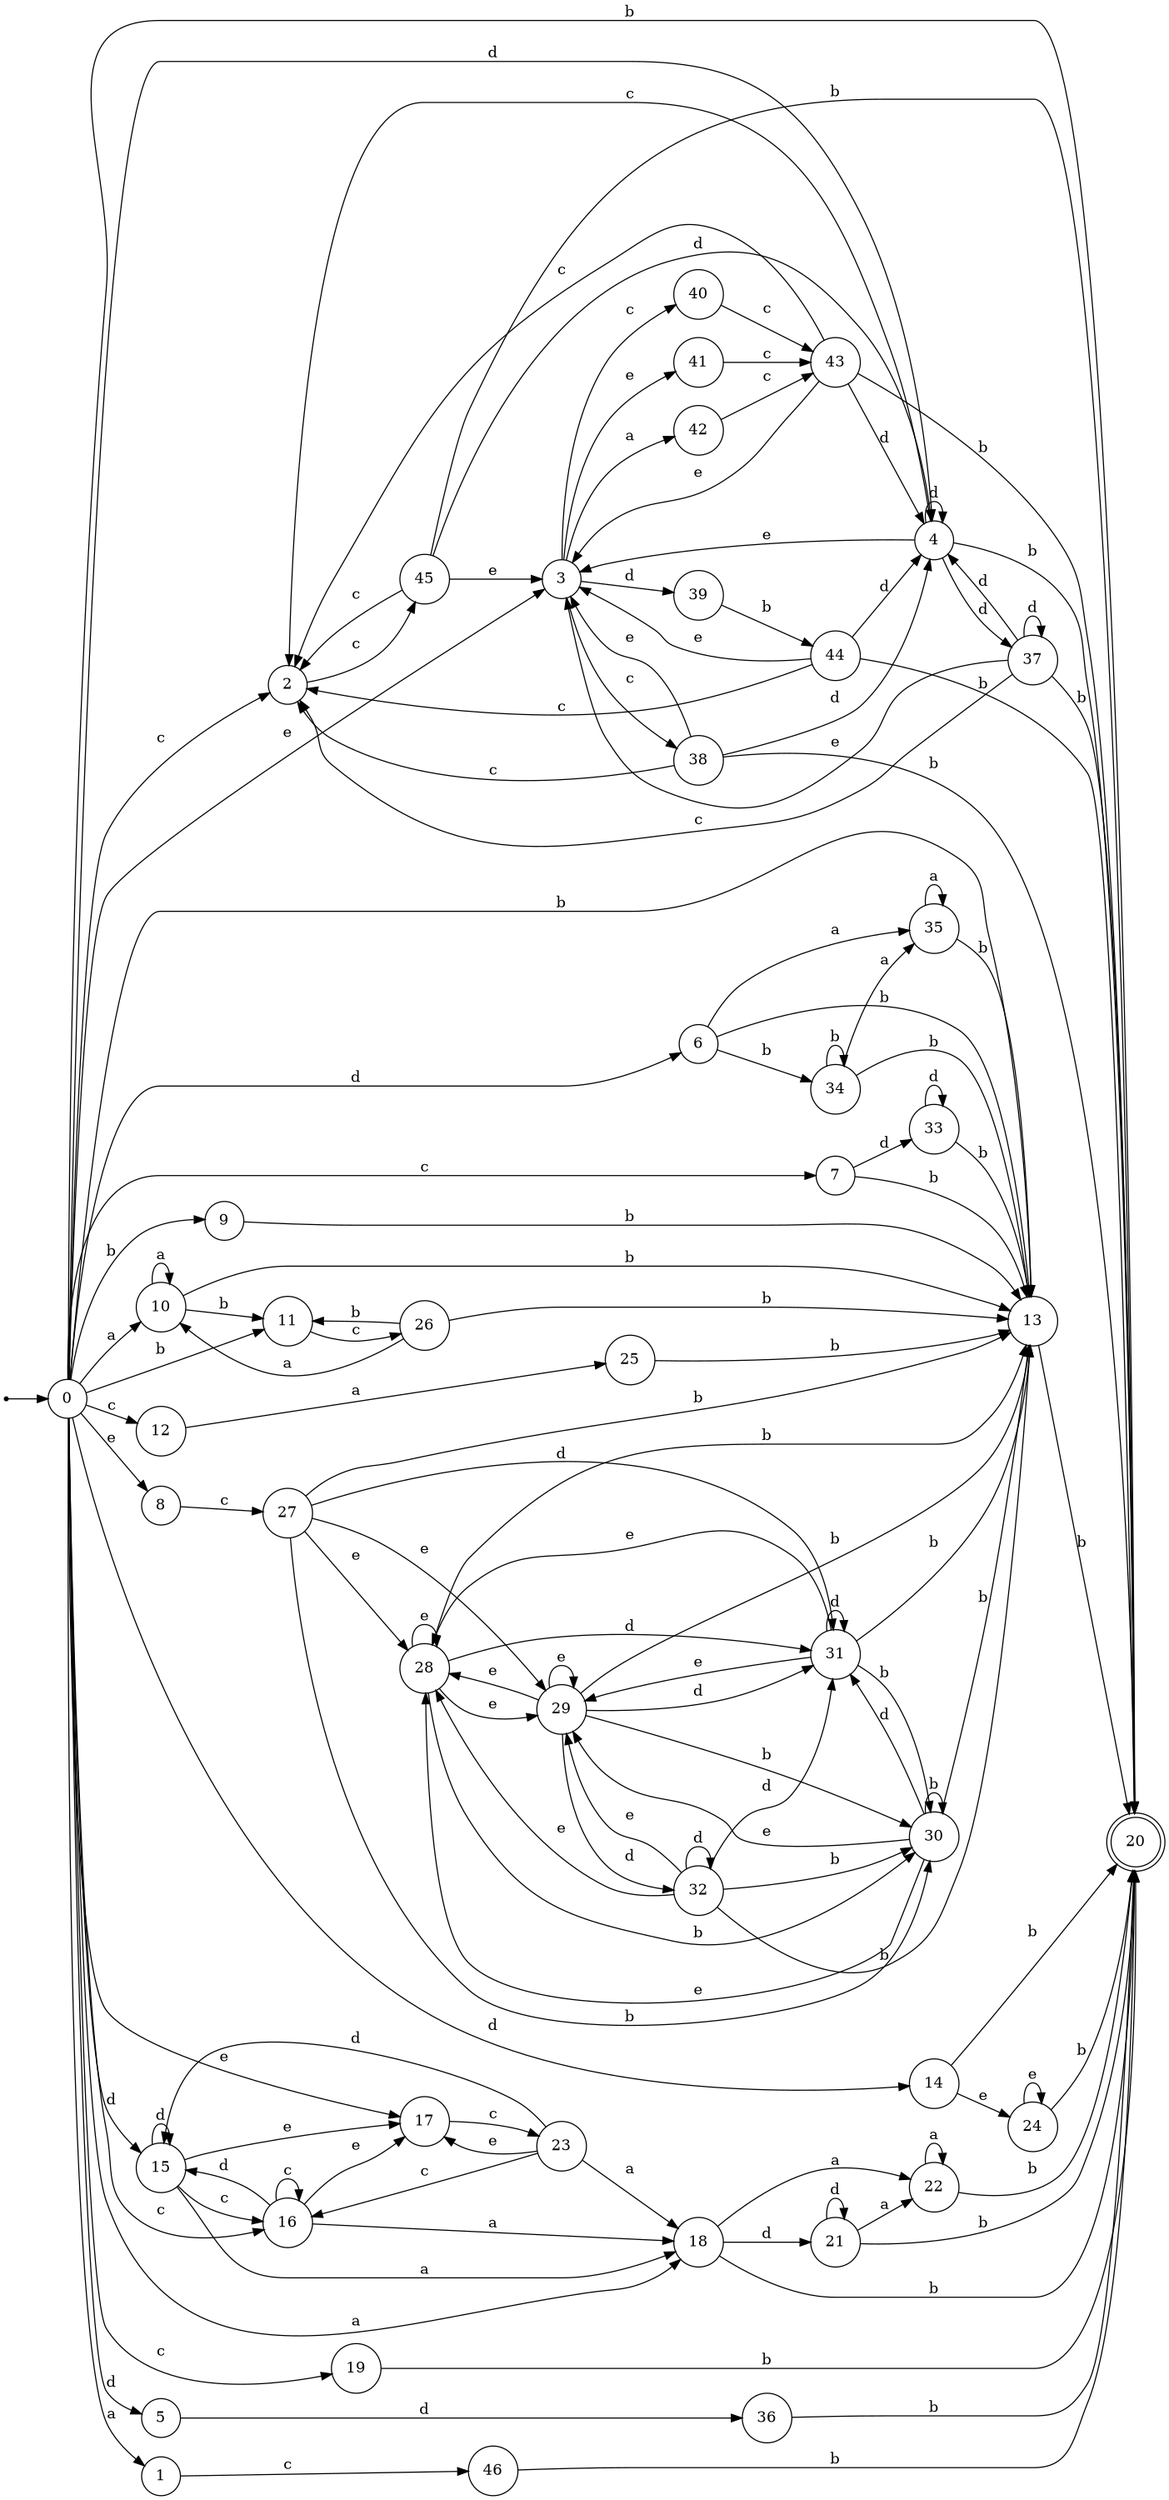 digraph finite_state_machine {
rankdir=LR;
size="20,20";
node [shape = point]; "dummy0"
node [shape = circle]; "0";
"dummy0" -> "0";
node [shape = circle]; "1";
node [shape = circle]; "2";
node [shape = circle]; "3";
node [shape = circle]; "4";
node [shape = circle]; "5";
node [shape = circle]; "6";
node [shape = circle]; "7";
node [shape = circle]; "8";
node [shape = circle]; "9";
node [shape = circle]; "10";
node [shape = circle]; "11";
node [shape = circle]; "12";
node [shape = circle]; "13";
node [shape = circle]; "14";
node [shape = circle]; "15";
node [shape = circle]; "16";
node [shape = circle]; "17";
node [shape = circle]; "18";
node [shape = circle]; "19";
node [shape = doublecircle]; "20";node [shape = circle]; "21";
node [shape = circle]; "22";
node [shape = circle]; "23";
node [shape = circle]; "24";
node [shape = circle]; "25";
node [shape = circle]; "26";
node [shape = circle]; "27";
node [shape = circle]; "28";
node [shape = circle]; "29";
node [shape = circle]; "30";
node [shape = circle]; "31";
node [shape = circle]; "32";
node [shape = circle]; "33";
node [shape = circle]; "34";
node [shape = circle]; "35";
node [shape = circle]; "36";
node [shape = circle]; "37";
node [shape = circle]; "38";
node [shape = circle]; "39";
node [shape = circle]; "40";
node [shape = circle]; "41";
node [shape = circle]; "42";
node [shape = circle]; "43";
node [shape = circle]; "44";
node [shape = circle]; "45";
node [shape = circle]; "46";
"0" -> "1" [label = "a"];
 "0" -> "10" [label = "a"];
 "0" -> "18" [label = "a"];
 "0" -> "16" [label = "c"];
 "0" -> "2" [label = "c"];
 "0" -> "19" [label = "c"];
 "0" -> "7" [label = "c"];
 "0" -> "12" [label = "c"];
 "0" -> "8" [label = "e"];
 "0" -> "17" [label = "e"];
 "0" -> "3" [label = "e"];
 "0" -> "4" [label = "d"];
 "0" -> "5" [label = "d"];
 "0" -> "6" [label = "d"];
 "0" -> "14" [label = "d"];
 "0" -> "15" [label = "d"];
 "0" -> "9" [label = "b"];
 "0" -> "11" [label = "b"];
 "0" -> "20" [label = "b"];
 "0" -> "13" [label = "b"];
 "19" -> "20" [label = "b"];
 "18" -> "21" [label = "d"];
 "18" -> "22" [label = "a"];
 "18" -> "20" [label = "b"];
 "22" -> "22" [label = "a"];
 "22" -> "20" [label = "b"];
 "21" -> "21" [label = "d"];
 "21" -> "22" [label = "a"];
 "21" -> "20" [label = "b"];
 "17" -> "23" [label = "c"];
 "23" -> "17" [label = "e"];
 "23" -> "15" [label = "d"];
 "23" -> "16" [label = "c"];
 "23" -> "18" [label = "a"];
 "16" -> "16" [label = "c"];
 "16" -> "15" [label = "d"];
 "16" -> "17" [label = "e"];
 "16" -> "18" [label = "a"];
 "15" -> "15" [label = "d"];
 "15" -> "16" [label = "c"];
 "15" -> "17" [label = "e"];
 "15" -> "18" [label = "a"];
 "14" -> "24" [label = "e"];
 "14" -> "20" [label = "b"];
 "24" -> "24" [label = "e"];
 "24" -> "20" [label = "b"];
 "13" -> "20" [label = "b"];
 "12" -> "25" [label = "a"];
 "25" -> "13" [label = "b"];
 "11" -> "26" [label = "c"];
 "26" -> "11" [label = "b"];
 "26" -> "13" [label = "b"];
 "26" -> "10" [label = "a"];
 "10" -> "10" [label = "a"];
 "10" -> "11" [label = "b"];
 "10" -> "13" [label = "b"];
 "9" -> "13" [label = "b"];
 "8" -> "27" [label = "c"];
 "27" -> "28" [label = "e"];
 "27" -> "29" [label = "e"];
 "27" -> "13" [label = "b"];
 "27" -> "30" [label = "b"];
 "27" -> "31" [label = "d"];
 "31" -> "31" [label = "d"];
 "31" -> "28" [label = "e"];
 "31" -> "29" [label = "e"];
 "31" -> "13" [label = "b"];
 "31" -> "30" [label = "b"];
 "30" -> "13" [label = "b"];
 "30" -> "30" [label = "b"];
 "30" -> "28" [label = "e"];
 "30" -> "29" [label = "e"];
 "30" -> "31" [label = "d"];
 "29" -> "28" [label = "e"];
 "29" -> "29" [label = "e"];
 "29" -> "32" [label = "d"];
 "29" -> "31" [label = "d"];
 "29" -> "13" [label = "b"];
 "29" -> "30" [label = "b"];
 "32" -> "32" [label = "d"];
 "32" -> "31" [label = "d"];
 "32" -> "28" [label = "e"];
 "32" -> "29" [label = "e"];
 "32" -> "13" [label = "b"];
 "32" -> "30" [label = "b"];
 "28" -> "28" [label = "e"];
 "28" -> "29" [label = "e"];
 "28" -> "13" [label = "b"];
 "28" -> "30" [label = "b"];
 "28" -> "31" [label = "d"];
 "7" -> "33" [label = "d"];
 "7" -> "13" [label = "b"];
 "33" -> "33" [label = "d"];
 "33" -> "13" [label = "b"];
 "6" -> "34" [label = "b"];
 "6" -> "13" [label = "b"];
 "6" -> "35" [label = "a"];
 "35" -> "35" [label = "a"];
 "35" -> "13" [label = "b"];
 "34" -> "34" [label = "b"];
 "34" -> "13" [label = "b"];
 "34" -> "35" [label = "a"];
 "5" -> "36" [label = "d"];
 "36" -> "20" [label = "b"];
 "4" -> "4" [label = "d"];
 "4" -> "37" [label = "d"];
 "4" -> "2" [label = "c"];
 "4" -> "3" [label = "e"];
 "4" -> "20" [label = "b"];
 "37" -> "4" [label = "d"];
 "37" -> "37" [label = "d"];
 "37" -> "2" [label = "c"];
 "37" -> "3" [label = "e"];
 "37" -> "20" [label = "b"];
 "3" -> "40" [label = "c"];
 "3" -> "38" [label = "c"];
 "3" -> "39" [label = "d"];
 "3" -> "41" [label = "e"];
 "3" -> "42" [label = "a"];
 "42" -> "43" [label = "c"];
 "43" -> "3" [label = "e"];
 "43" -> "2" [label = "c"];
 "43" -> "4" [label = "d"];
 "43" -> "20" [label = "b"];
 "41" -> "43" [label = "c"];
 "40" -> "43" [label = "c"];
 "39" -> "44" [label = "b"];
 "44" -> "3" [label = "e"];
 "44" -> "2" [label = "c"];
 "44" -> "4" [label = "d"];
 "44" -> "20" [label = "b"];
 "38" -> "3" [label = "e"];
 "38" -> "2" [label = "c"];
 "38" -> "4" [label = "d"];
 "38" -> "20" [label = "b"];
 "2" -> "45" [label = "c"];
 "45" -> "2" [label = "c"];
 "45" -> "3" [label = "e"];
 "45" -> "4" [label = "d"];
 "45" -> "20" [label = "b"];
 "1" -> "46" [label = "c"];
 "46" -> "20" [label = "b"];
 }

